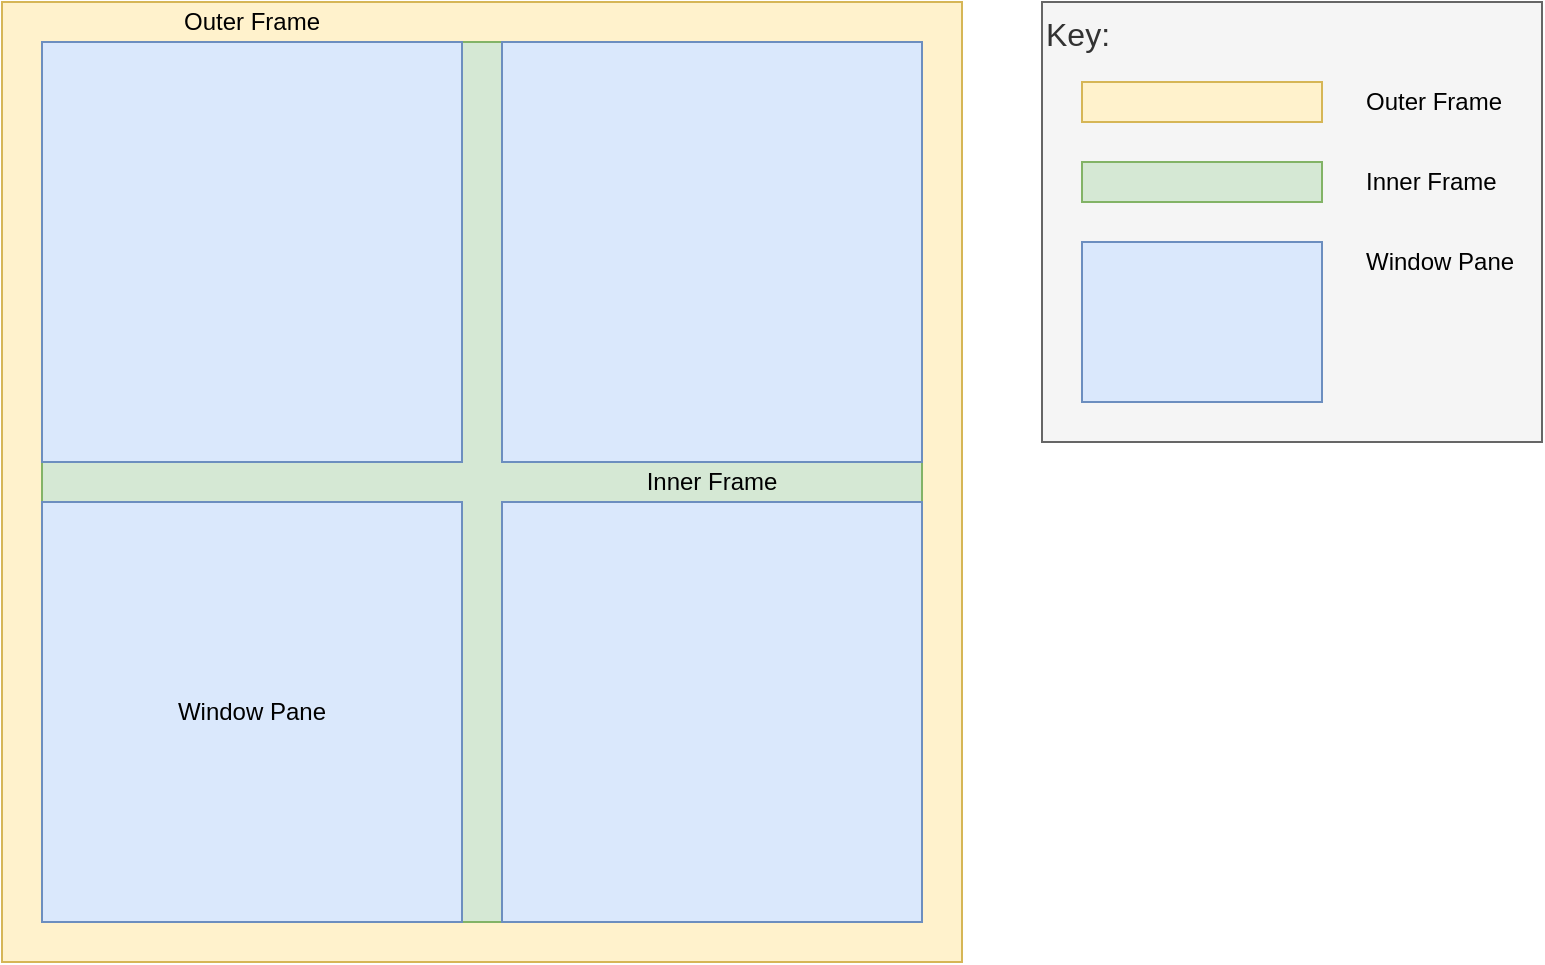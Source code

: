 <mxfile version="28.0.6">
  <diagram name="Page-1" id="sqQnJ85U9etUIlwjMcoD">
    <mxGraphModel dx="1396" dy="819" grid="1" gridSize="10" guides="1" tooltips="1" connect="1" arrows="1" fold="1" page="1" pageScale="1" pageWidth="827" pageHeight="1169" math="0" shadow="0">
      <root>
        <mxCell id="0" />
        <mxCell id="1" parent="0" />
        <mxCell id="746fUZBgqtuvhZbiGi_D-8" value="Key:" style="rounded=0;whiteSpace=wrap;html=1;fillColor=#f5f5f5;align=left;verticalAlign=top;fontSize=16;fontColor=#333333;strokeColor=#666666;" parent="1" vertex="1">
          <mxGeometry x="560" y="40" width="250" height="220" as="geometry" />
        </mxCell>
        <mxCell id="8RTt505KAAiJbSRaNHEC-1" value="" style="rounded=0;whiteSpace=wrap;html=1;fillColor=#fff2cc;strokeColor=#d6b656;" parent="1" vertex="1">
          <mxGeometry x="40" y="40" width="480" height="480" as="geometry" />
        </mxCell>
        <mxCell id="746fUZBgqtuvhZbiGi_D-2" value="" style="rounded=0;whiteSpace=wrap;html=1;fillColor=#d5e8d4;strokeColor=#82b366;" parent="1" vertex="1">
          <mxGeometry x="60" y="60" width="440" height="440" as="geometry" />
        </mxCell>
        <mxCell id="746fUZBgqtuvhZbiGi_D-3" value="" style="rounded=0;whiteSpace=wrap;html=1;fillColor=#dae8fc;strokeColor=#6c8ebf;" parent="1" vertex="1">
          <mxGeometry x="60" y="60" width="210" height="210" as="geometry" />
        </mxCell>
        <mxCell id="746fUZBgqtuvhZbiGi_D-4" value="" style="rounded=0;whiteSpace=wrap;html=1;fillColor=#dae8fc;strokeColor=#6c8ebf;" parent="1" vertex="1">
          <mxGeometry x="290" y="60" width="210" height="210" as="geometry" />
        </mxCell>
        <mxCell id="746fUZBgqtuvhZbiGi_D-5" value="" style="rounded=0;whiteSpace=wrap;html=1;fillColor=#dae8fc;strokeColor=#6c8ebf;" parent="1" vertex="1">
          <mxGeometry x="290" y="290" width="210" height="210" as="geometry" />
        </mxCell>
        <mxCell id="746fUZBgqtuvhZbiGi_D-6" value="Window Pane" style="rounded=0;whiteSpace=wrap;html=1;fillColor=#dae8fc;strokeColor=#6c8ebf;" parent="1" vertex="1">
          <mxGeometry x="60" y="290" width="210" height="210" as="geometry" />
        </mxCell>
        <mxCell id="746fUZBgqtuvhZbiGi_D-7" value="" style="rounded=0;whiteSpace=wrap;html=1;fillColor=#fff2cc;strokeColor=#d6b656;" parent="1" vertex="1">
          <mxGeometry x="580" y="80" width="120" height="20" as="geometry" />
        </mxCell>
        <mxCell id="746fUZBgqtuvhZbiGi_D-10" value="" style="rounded=0;whiteSpace=wrap;html=1;fillColor=#d5e8d4;strokeColor=#82b366;" parent="1" vertex="1">
          <mxGeometry x="580" y="120" width="120" height="20" as="geometry" />
        </mxCell>
        <mxCell id="746fUZBgqtuvhZbiGi_D-11" value="" style="rounded=0;whiteSpace=wrap;html=1;fillColor=#dae8fc;strokeColor=#6c8ebf;" parent="1" vertex="1">
          <mxGeometry x="580" y="160" width="120" height="80" as="geometry" />
        </mxCell>
        <mxCell id="746fUZBgqtuvhZbiGi_D-12" value="Outer Frame" style="text;html=1;align=left;verticalAlign=middle;whiteSpace=wrap;rounded=0;" parent="1" vertex="1">
          <mxGeometry x="720" y="80" width="90" height="20" as="geometry" />
        </mxCell>
        <mxCell id="746fUZBgqtuvhZbiGi_D-13" value="Inner Frame" style="text;html=1;align=left;verticalAlign=middle;whiteSpace=wrap;rounded=0;" parent="1" vertex="1">
          <mxGeometry x="720" y="120" width="90" height="20" as="geometry" />
        </mxCell>
        <mxCell id="746fUZBgqtuvhZbiGi_D-14" value="Window Pane" style="text;html=1;align=left;verticalAlign=middle;whiteSpace=wrap;rounded=0;" parent="1" vertex="1">
          <mxGeometry x="720" y="160" width="90" height="20" as="geometry" />
        </mxCell>
        <mxCell id="VGeVfZ64KJJR5m0yRgAy-2" value="Outer Frame" style="text;html=1;align=center;verticalAlign=middle;whiteSpace=wrap;rounded=0;" vertex="1" parent="1">
          <mxGeometry x="120" y="40" width="90" height="20" as="geometry" />
        </mxCell>
        <mxCell id="VGeVfZ64KJJR5m0yRgAy-3" value="Inner Frame" style="text;html=1;align=center;verticalAlign=middle;whiteSpace=wrap;rounded=0;" vertex="1" parent="1">
          <mxGeometry x="350" y="270" width="90" height="20" as="geometry" />
        </mxCell>
      </root>
    </mxGraphModel>
  </diagram>
</mxfile>

